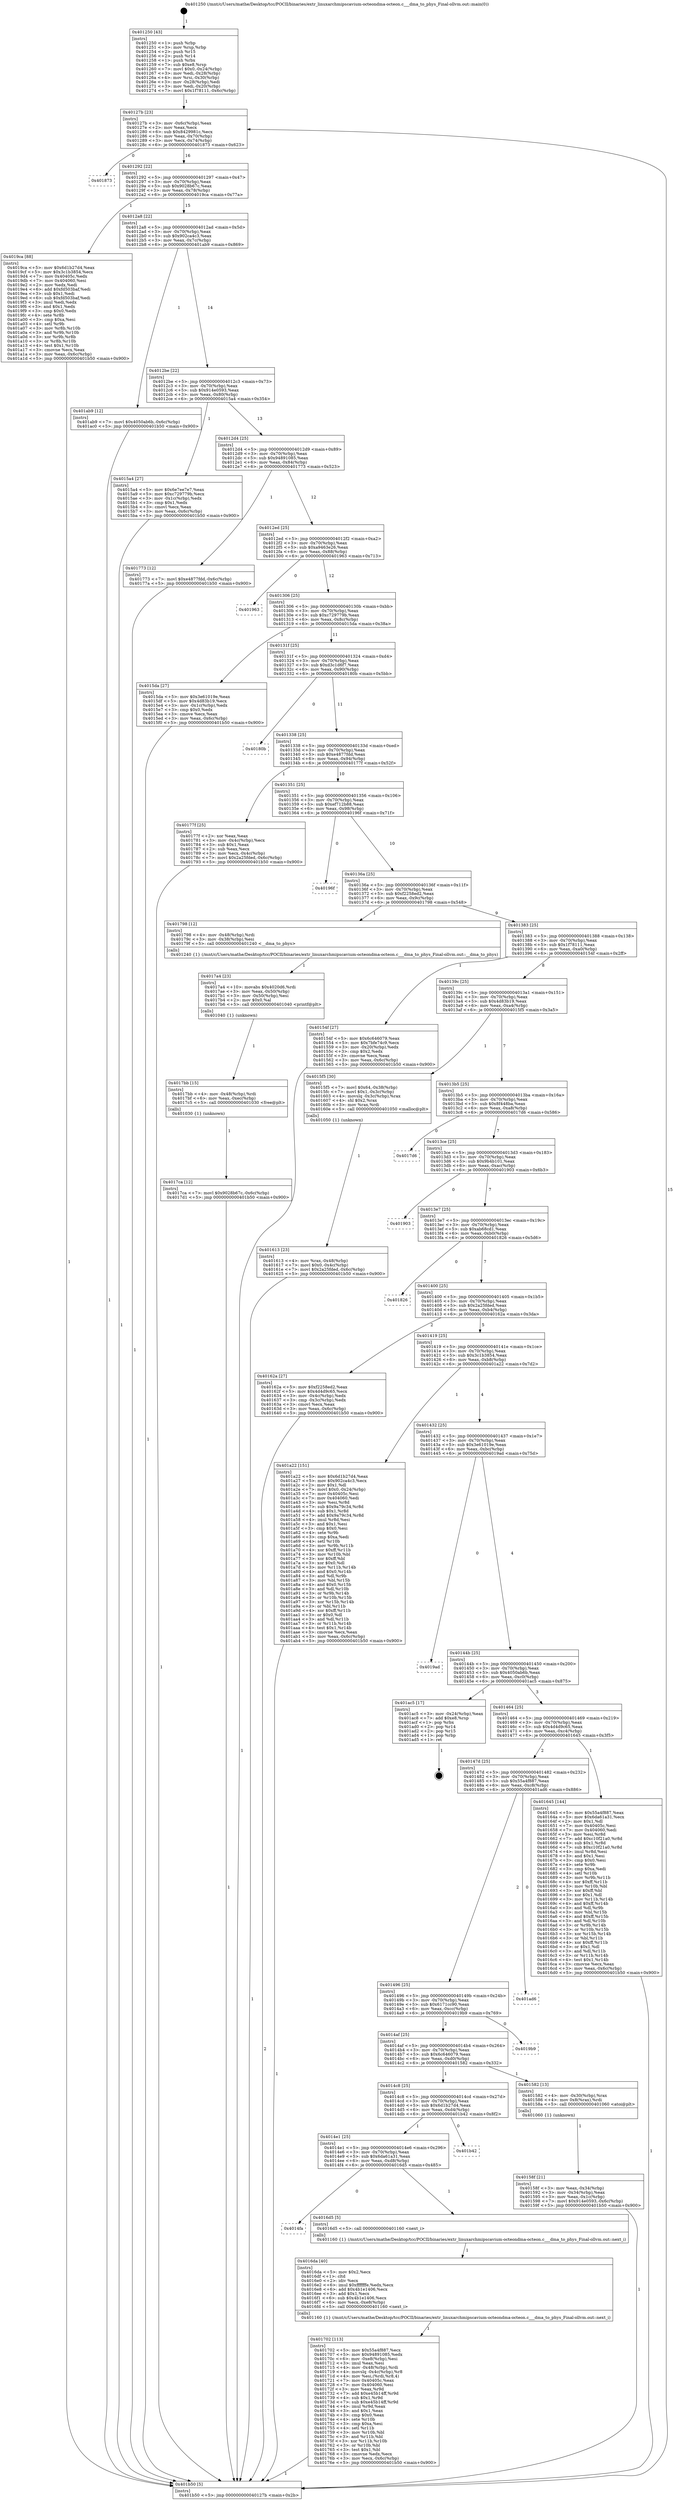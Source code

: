 digraph "0x401250" {
  label = "0x401250 (/mnt/c/Users/mathe/Desktop/tcc/POCII/binaries/extr_linuxarchmipscavium-octeondma-octeon.c___dma_to_phys_Final-ollvm.out::main(0))"
  labelloc = "t"
  node[shape=record]

  Entry [label="",width=0.3,height=0.3,shape=circle,fillcolor=black,style=filled]
  "0x40127b" [label="{
     0x40127b [23]\l
     | [instrs]\l
     &nbsp;&nbsp;0x40127b \<+3\>: mov -0x6c(%rbp),%eax\l
     &nbsp;&nbsp;0x40127e \<+2\>: mov %eax,%ecx\l
     &nbsp;&nbsp;0x401280 \<+6\>: sub $0x8429981c,%ecx\l
     &nbsp;&nbsp;0x401286 \<+3\>: mov %eax,-0x70(%rbp)\l
     &nbsp;&nbsp;0x401289 \<+3\>: mov %ecx,-0x74(%rbp)\l
     &nbsp;&nbsp;0x40128c \<+6\>: je 0000000000401873 \<main+0x623\>\l
  }"]
  "0x401873" [label="{
     0x401873\l
  }", style=dashed]
  "0x401292" [label="{
     0x401292 [22]\l
     | [instrs]\l
     &nbsp;&nbsp;0x401292 \<+5\>: jmp 0000000000401297 \<main+0x47\>\l
     &nbsp;&nbsp;0x401297 \<+3\>: mov -0x70(%rbp),%eax\l
     &nbsp;&nbsp;0x40129a \<+5\>: sub $0x9028b67c,%eax\l
     &nbsp;&nbsp;0x40129f \<+3\>: mov %eax,-0x78(%rbp)\l
     &nbsp;&nbsp;0x4012a2 \<+6\>: je 00000000004019ca \<main+0x77a\>\l
  }"]
  Exit [label="",width=0.3,height=0.3,shape=circle,fillcolor=black,style=filled,peripheries=2]
  "0x4019ca" [label="{
     0x4019ca [88]\l
     | [instrs]\l
     &nbsp;&nbsp;0x4019ca \<+5\>: mov $0x6d1b27d4,%eax\l
     &nbsp;&nbsp;0x4019cf \<+5\>: mov $0x3c1b3854,%ecx\l
     &nbsp;&nbsp;0x4019d4 \<+7\>: mov 0x40405c,%edx\l
     &nbsp;&nbsp;0x4019db \<+7\>: mov 0x404060,%esi\l
     &nbsp;&nbsp;0x4019e2 \<+2\>: mov %edx,%edi\l
     &nbsp;&nbsp;0x4019e4 \<+6\>: add $0xfd503baf,%edi\l
     &nbsp;&nbsp;0x4019ea \<+3\>: sub $0x1,%edi\l
     &nbsp;&nbsp;0x4019ed \<+6\>: sub $0xfd503baf,%edi\l
     &nbsp;&nbsp;0x4019f3 \<+3\>: imul %edi,%edx\l
     &nbsp;&nbsp;0x4019f6 \<+3\>: and $0x1,%edx\l
     &nbsp;&nbsp;0x4019f9 \<+3\>: cmp $0x0,%edx\l
     &nbsp;&nbsp;0x4019fc \<+4\>: sete %r8b\l
     &nbsp;&nbsp;0x401a00 \<+3\>: cmp $0xa,%esi\l
     &nbsp;&nbsp;0x401a03 \<+4\>: setl %r9b\l
     &nbsp;&nbsp;0x401a07 \<+3\>: mov %r8b,%r10b\l
     &nbsp;&nbsp;0x401a0a \<+3\>: and %r9b,%r10b\l
     &nbsp;&nbsp;0x401a0d \<+3\>: xor %r9b,%r8b\l
     &nbsp;&nbsp;0x401a10 \<+3\>: or %r8b,%r10b\l
     &nbsp;&nbsp;0x401a13 \<+4\>: test $0x1,%r10b\l
     &nbsp;&nbsp;0x401a17 \<+3\>: cmovne %ecx,%eax\l
     &nbsp;&nbsp;0x401a1a \<+3\>: mov %eax,-0x6c(%rbp)\l
     &nbsp;&nbsp;0x401a1d \<+5\>: jmp 0000000000401b50 \<main+0x900\>\l
  }"]
  "0x4012a8" [label="{
     0x4012a8 [22]\l
     | [instrs]\l
     &nbsp;&nbsp;0x4012a8 \<+5\>: jmp 00000000004012ad \<main+0x5d\>\l
     &nbsp;&nbsp;0x4012ad \<+3\>: mov -0x70(%rbp),%eax\l
     &nbsp;&nbsp;0x4012b0 \<+5\>: sub $0x902ca4c3,%eax\l
     &nbsp;&nbsp;0x4012b5 \<+3\>: mov %eax,-0x7c(%rbp)\l
     &nbsp;&nbsp;0x4012b8 \<+6\>: je 0000000000401ab9 \<main+0x869\>\l
  }"]
  "0x4017ca" [label="{
     0x4017ca [12]\l
     | [instrs]\l
     &nbsp;&nbsp;0x4017ca \<+7\>: movl $0x9028b67c,-0x6c(%rbp)\l
     &nbsp;&nbsp;0x4017d1 \<+5\>: jmp 0000000000401b50 \<main+0x900\>\l
  }"]
  "0x401ab9" [label="{
     0x401ab9 [12]\l
     | [instrs]\l
     &nbsp;&nbsp;0x401ab9 \<+7\>: movl $0x4050ab6b,-0x6c(%rbp)\l
     &nbsp;&nbsp;0x401ac0 \<+5\>: jmp 0000000000401b50 \<main+0x900\>\l
  }"]
  "0x4012be" [label="{
     0x4012be [22]\l
     | [instrs]\l
     &nbsp;&nbsp;0x4012be \<+5\>: jmp 00000000004012c3 \<main+0x73\>\l
     &nbsp;&nbsp;0x4012c3 \<+3\>: mov -0x70(%rbp),%eax\l
     &nbsp;&nbsp;0x4012c6 \<+5\>: sub $0x914e0593,%eax\l
     &nbsp;&nbsp;0x4012cb \<+3\>: mov %eax,-0x80(%rbp)\l
     &nbsp;&nbsp;0x4012ce \<+6\>: je 00000000004015a4 \<main+0x354\>\l
  }"]
  "0x4017bb" [label="{
     0x4017bb [15]\l
     | [instrs]\l
     &nbsp;&nbsp;0x4017bb \<+4\>: mov -0x48(%rbp),%rdi\l
     &nbsp;&nbsp;0x4017bf \<+6\>: mov %eax,-0xec(%rbp)\l
     &nbsp;&nbsp;0x4017c5 \<+5\>: call 0000000000401030 \<free@plt\>\l
     | [calls]\l
     &nbsp;&nbsp;0x401030 \{1\} (unknown)\l
  }"]
  "0x4015a4" [label="{
     0x4015a4 [27]\l
     | [instrs]\l
     &nbsp;&nbsp;0x4015a4 \<+5\>: mov $0x6e7ee7e7,%eax\l
     &nbsp;&nbsp;0x4015a9 \<+5\>: mov $0xc729779b,%ecx\l
     &nbsp;&nbsp;0x4015ae \<+3\>: mov -0x1c(%rbp),%edx\l
     &nbsp;&nbsp;0x4015b1 \<+3\>: cmp $0x1,%edx\l
     &nbsp;&nbsp;0x4015b4 \<+3\>: cmovl %ecx,%eax\l
     &nbsp;&nbsp;0x4015b7 \<+3\>: mov %eax,-0x6c(%rbp)\l
     &nbsp;&nbsp;0x4015ba \<+5\>: jmp 0000000000401b50 \<main+0x900\>\l
  }"]
  "0x4012d4" [label="{
     0x4012d4 [25]\l
     | [instrs]\l
     &nbsp;&nbsp;0x4012d4 \<+5\>: jmp 00000000004012d9 \<main+0x89\>\l
     &nbsp;&nbsp;0x4012d9 \<+3\>: mov -0x70(%rbp),%eax\l
     &nbsp;&nbsp;0x4012dc \<+5\>: sub $0x94891085,%eax\l
     &nbsp;&nbsp;0x4012e1 \<+6\>: mov %eax,-0x84(%rbp)\l
     &nbsp;&nbsp;0x4012e7 \<+6\>: je 0000000000401773 \<main+0x523\>\l
  }"]
  "0x4017a4" [label="{
     0x4017a4 [23]\l
     | [instrs]\l
     &nbsp;&nbsp;0x4017a4 \<+10\>: movabs $0x4020d6,%rdi\l
     &nbsp;&nbsp;0x4017ae \<+3\>: mov %eax,-0x50(%rbp)\l
     &nbsp;&nbsp;0x4017b1 \<+3\>: mov -0x50(%rbp),%esi\l
     &nbsp;&nbsp;0x4017b4 \<+2\>: mov $0x0,%al\l
     &nbsp;&nbsp;0x4017b6 \<+5\>: call 0000000000401040 \<printf@plt\>\l
     | [calls]\l
     &nbsp;&nbsp;0x401040 \{1\} (unknown)\l
  }"]
  "0x401773" [label="{
     0x401773 [12]\l
     | [instrs]\l
     &nbsp;&nbsp;0x401773 \<+7\>: movl $0xe4877fdd,-0x6c(%rbp)\l
     &nbsp;&nbsp;0x40177a \<+5\>: jmp 0000000000401b50 \<main+0x900\>\l
  }"]
  "0x4012ed" [label="{
     0x4012ed [25]\l
     | [instrs]\l
     &nbsp;&nbsp;0x4012ed \<+5\>: jmp 00000000004012f2 \<main+0xa2\>\l
     &nbsp;&nbsp;0x4012f2 \<+3\>: mov -0x70(%rbp),%eax\l
     &nbsp;&nbsp;0x4012f5 \<+5\>: sub $0xa9463e26,%eax\l
     &nbsp;&nbsp;0x4012fa \<+6\>: mov %eax,-0x88(%rbp)\l
     &nbsp;&nbsp;0x401300 \<+6\>: je 0000000000401963 \<main+0x713\>\l
  }"]
  "0x401702" [label="{
     0x401702 [113]\l
     | [instrs]\l
     &nbsp;&nbsp;0x401702 \<+5\>: mov $0x55a4f887,%ecx\l
     &nbsp;&nbsp;0x401707 \<+5\>: mov $0x94891085,%edx\l
     &nbsp;&nbsp;0x40170c \<+6\>: mov -0xe8(%rbp),%esi\l
     &nbsp;&nbsp;0x401712 \<+3\>: imul %eax,%esi\l
     &nbsp;&nbsp;0x401715 \<+4\>: mov -0x48(%rbp),%rdi\l
     &nbsp;&nbsp;0x401719 \<+4\>: movslq -0x4c(%rbp),%r8\l
     &nbsp;&nbsp;0x40171d \<+4\>: mov %esi,(%rdi,%r8,4)\l
     &nbsp;&nbsp;0x401721 \<+7\>: mov 0x40405c,%eax\l
     &nbsp;&nbsp;0x401728 \<+7\>: mov 0x404060,%esi\l
     &nbsp;&nbsp;0x40172f \<+3\>: mov %eax,%r9d\l
     &nbsp;&nbsp;0x401732 \<+7\>: add $0xe45b14ff,%r9d\l
     &nbsp;&nbsp;0x401739 \<+4\>: sub $0x1,%r9d\l
     &nbsp;&nbsp;0x40173d \<+7\>: sub $0xe45b14ff,%r9d\l
     &nbsp;&nbsp;0x401744 \<+4\>: imul %r9d,%eax\l
     &nbsp;&nbsp;0x401748 \<+3\>: and $0x1,%eax\l
     &nbsp;&nbsp;0x40174b \<+3\>: cmp $0x0,%eax\l
     &nbsp;&nbsp;0x40174e \<+4\>: sete %r10b\l
     &nbsp;&nbsp;0x401752 \<+3\>: cmp $0xa,%esi\l
     &nbsp;&nbsp;0x401755 \<+4\>: setl %r11b\l
     &nbsp;&nbsp;0x401759 \<+3\>: mov %r10b,%bl\l
     &nbsp;&nbsp;0x40175c \<+3\>: and %r11b,%bl\l
     &nbsp;&nbsp;0x40175f \<+3\>: xor %r11b,%r10b\l
     &nbsp;&nbsp;0x401762 \<+3\>: or %r10b,%bl\l
     &nbsp;&nbsp;0x401765 \<+3\>: test $0x1,%bl\l
     &nbsp;&nbsp;0x401768 \<+3\>: cmovne %edx,%ecx\l
     &nbsp;&nbsp;0x40176b \<+3\>: mov %ecx,-0x6c(%rbp)\l
     &nbsp;&nbsp;0x40176e \<+5\>: jmp 0000000000401b50 \<main+0x900\>\l
  }"]
  "0x401963" [label="{
     0x401963\l
  }", style=dashed]
  "0x401306" [label="{
     0x401306 [25]\l
     | [instrs]\l
     &nbsp;&nbsp;0x401306 \<+5\>: jmp 000000000040130b \<main+0xbb\>\l
     &nbsp;&nbsp;0x40130b \<+3\>: mov -0x70(%rbp),%eax\l
     &nbsp;&nbsp;0x40130e \<+5\>: sub $0xc729779b,%eax\l
     &nbsp;&nbsp;0x401313 \<+6\>: mov %eax,-0x8c(%rbp)\l
     &nbsp;&nbsp;0x401319 \<+6\>: je 00000000004015da \<main+0x38a\>\l
  }"]
  "0x4016da" [label="{
     0x4016da [40]\l
     | [instrs]\l
     &nbsp;&nbsp;0x4016da \<+5\>: mov $0x2,%ecx\l
     &nbsp;&nbsp;0x4016df \<+1\>: cltd\l
     &nbsp;&nbsp;0x4016e0 \<+2\>: idiv %ecx\l
     &nbsp;&nbsp;0x4016e2 \<+6\>: imul $0xfffffffe,%edx,%ecx\l
     &nbsp;&nbsp;0x4016e8 \<+6\>: add $0x4b1e1406,%ecx\l
     &nbsp;&nbsp;0x4016ee \<+3\>: add $0x1,%ecx\l
     &nbsp;&nbsp;0x4016f1 \<+6\>: sub $0x4b1e1406,%ecx\l
     &nbsp;&nbsp;0x4016f7 \<+6\>: mov %ecx,-0xe8(%rbp)\l
     &nbsp;&nbsp;0x4016fd \<+5\>: call 0000000000401160 \<next_i\>\l
     | [calls]\l
     &nbsp;&nbsp;0x401160 \{1\} (/mnt/c/Users/mathe/Desktop/tcc/POCII/binaries/extr_linuxarchmipscavium-octeondma-octeon.c___dma_to_phys_Final-ollvm.out::next_i)\l
  }"]
  "0x4015da" [label="{
     0x4015da [27]\l
     | [instrs]\l
     &nbsp;&nbsp;0x4015da \<+5\>: mov $0x3e61019e,%eax\l
     &nbsp;&nbsp;0x4015df \<+5\>: mov $0x4d83b19,%ecx\l
     &nbsp;&nbsp;0x4015e4 \<+3\>: mov -0x1c(%rbp),%edx\l
     &nbsp;&nbsp;0x4015e7 \<+3\>: cmp $0x0,%edx\l
     &nbsp;&nbsp;0x4015ea \<+3\>: cmove %ecx,%eax\l
     &nbsp;&nbsp;0x4015ed \<+3\>: mov %eax,-0x6c(%rbp)\l
     &nbsp;&nbsp;0x4015f0 \<+5\>: jmp 0000000000401b50 \<main+0x900\>\l
  }"]
  "0x40131f" [label="{
     0x40131f [25]\l
     | [instrs]\l
     &nbsp;&nbsp;0x40131f \<+5\>: jmp 0000000000401324 \<main+0xd4\>\l
     &nbsp;&nbsp;0x401324 \<+3\>: mov -0x70(%rbp),%eax\l
     &nbsp;&nbsp;0x401327 \<+5\>: sub $0xd3c1d6f7,%eax\l
     &nbsp;&nbsp;0x40132c \<+6\>: mov %eax,-0x90(%rbp)\l
     &nbsp;&nbsp;0x401332 \<+6\>: je 000000000040180b \<main+0x5bb\>\l
  }"]
  "0x4014fa" [label="{
     0x4014fa\l
  }", style=dashed]
  "0x40180b" [label="{
     0x40180b\l
  }", style=dashed]
  "0x401338" [label="{
     0x401338 [25]\l
     | [instrs]\l
     &nbsp;&nbsp;0x401338 \<+5\>: jmp 000000000040133d \<main+0xed\>\l
     &nbsp;&nbsp;0x40133d \<+3\>: mov -0x70(%rbp),%eax\l
     &nbsp;&nbsp;0x401340 \<+5\>: sub $0xe4877fdd,%eax\l
     &nbsp;&nbsp;0x401345 \<+6\>: mov %eax,-0x94(%rbp)\l
     &nbsp;&nbsp;0x40134b \<+6\>: je 000000000040177f \<main+0x52f\>\l
  }"]
  "0x4016d5" [label="{
     0x4016d5 [5]\l
     | [instrs]\l
     &nbsp;&nbsp;0x4016d5 \<+5\>: call 0000000000401160 \<next_i\>\l
     | [calls]\l
     &nbsp;&nbsp;0x401160 \{1\} (/mnt/c/Users/mathe/Desktop/tcc/POCII/binaries/extr_linuxarchmipscavium-octeondma-octeon.c___dma_to_phys_Final-ollvm.out::next_i)\l
  }"]
  "0x40177f" [label="{
     0x40177f [25]\l
     | [instrs]\l
     &nbsp;&nbsp;0x40177f \<+2\>: xor %eax,%eax\l
     &nbsp;&nbsp;0x401781 \<+3\>: mov -0x4c(%rbp),%ecx\l
     &nbsp;&nbsp;0x401784 \<+3\>: sub $0x1,%eax\l
     &nbsp;&nbsp;0x401787 \<+2\>: sub %eax,%ecx\l
     &nbsp;&nbsp;0x401789 \<+3\>: mov %ecx,-0x4c(%rbp)\l
     &nbsp;&nbsp;0x40178c \<+7\>: movl $0x2a25fded,-0x6c(%rbp)\l
     &nbsp;&nbsp;0x401793 \<+5\>: jmp 0000000000401b50 \<main+0x900\>\l
  }"]
  "0x401351" [label="{
     0x401351 [25]\l
     | [instrs]\l
     &nbsp;&nbsp;0x401351 \<+5\>: jmp 0000000000401356 \<main+0x106\>\l
     &nbsp;&nbsp;0x401356 \<+3\>: mov -0x70(%rbp),%eax\l
     &nbsp;&nbsp;0x401359 \<+5\>: sub $0xef712b88,%eax\l
     &nbsp;&nbsp;0x40135e \<+6\>: mov %eax,-0x98(%rbp)\l
     &nbsp;&nbsp;0x401364 \<+6\>: je 000000000040196f \<main+0x71f\>\l
  }"]
  "0x4014e1" [label="{
     0x4014e1 [25]\l
     | [instrs]\l
     &nbsp;&nbsp;0x4014e1 \<+5\>: jmp 00000000004014e6 \<main+0x296\>\l
     &nbsp;&nbsp;0x4014e6 \<+3\>: mov -0x70(%rbp),%eax\l
     &nbsp;&nbsp;0x4014e9 \<+5\>: sub $0x6da61a31,%eax\l
     &nbsp;&nbsp;0x4014ee \<+6\>: mov %eax,-0xd8(%rbp)\l
     &nbsp;&nbsp;0x4014f4 \<+6\>: je 00000000004016d5 \<main+0x485\>\l
  }"]
  "0x40196f" [label="{
     0x40196f\l
  }", style=dashed]
  "0x40136a" [label="{
     0x40136a [25]\l
     | [instrs]\l
     &nbsp;&nbsp;0x40136a \<+5\>: jmp 000000000040136f \<main+0x11f\>\l
     &nbsp;&nbsp;0x40136f \<+3\>: mov -0x70(%rbp),%eax\l
     &nbsp;&nbsp;0x401372 \<+5\>: sub $0xf2258ed2,%eax\l
     &nbsp;&nbsp;0x401377 \<+6\>: mov %eax,-0x9c(%rbp)\l
     &nbsp;&nbsp;0x40137d \<+6\>: je 0000000000401798 \<main+0x548\>\l
  }"]
  "0x401b42" [label="{
     0x401b42\l
  }", style=dashed]
  "0x401798" [label="{
     0x401798 [12]\l
     | [instrs]\l
     &nbsp;&nbsp;0x401798 \<+4\>: mov -0x48(%rbp),%rdi\l
     &nbsp;&nbsp;0x40179c \<+3\>: mov -0x38(%rbp),%esi\l
     &nbsp;&nbsp;0x40179f \<+5\>: call 0000000000401240 \<__dma_to_phys\>\l
     | [calls]\l
     &nbsp;&nbsp;0x401240 \{1\} (/mnt/c/Users/mathe/Desktop/tcc/POCII/binaries/extr_linuxarchmipscavium-octeondma-octeon.c___dma_to_phys_Final-ollvm.out::__dma_to_phys)\l
  }"]
  "0x401383" [label="{
     0x401383 [25]\l
     | [instrs]\l
     &nbsp;&nbsp;0x401383 \<+5\>: jmp 0000000000401388 \<main+0x138\>\l
     &nbsp;&nbsp;0x401388 \<+3\>: mov -0x70(%rbp),%eax\l
     &nbsp;&nbsp;0x40138b \<+5\>: sub $0x1f78111,%eax\l
     &nbsp;&nbsp;0x401390 \<+6\>: mov %eax,-0xa0(%rbp)\l
     &nbsp;&nbsp;0x401396 \<+6\>: je 000000000040154f \<main+0x2ff\>\l
  }"]
  "0x401613" [label="{
     0x401613 [23]\l
     | [instrs]\l
     &nbsp;&nbsp;0x401613 \<+4\>: mov %rax,-0x48(%rbp)\l
     &nbsp;&nbsp;0x401617 \<+7\>: movl $0x0,-0x4c(%rbp)\l
     &nbsp;&nbsp;0x40161e \<+7\>: movl $0x2a25fded,-0x6c(%rbp)\l
     &nbsp;&nbsp;0x401625 \<+5\>: jmp 0000000000401b50 \<main+0x900\>\l
  }"]
  "0x40154f" [label="{
     0x40154f [27]\l
     | [instrs]\l
     &nbsp;&nbsp;0x40154f \<+5\>: mov $0x6c646079,%eax\l
     &nbsp;&nbsp;0x401554 \<+5\>: mov $0x7bfe74c9,%ecx\l
     &nbsp;&nbsp;0x401559 \<+3\>: mov -0x20(%rbp),%edx\l
     &nbsp;&nbsp;0x40155c \<+3\>: cmp $0x2,%edx\l
     &nbsp;&nbsp;0x40155f \<+3\>: cmovne %ecx,%eax\l
     &nbsp;&nbsp;0x401562 \<+3\>: mov %eax,-0x6c(%rbp)\l
     &nbsp;&nbsp;0x401565 \<+5\>: jmp 0000000000401b50 \<main+0x900\>\l
  }"]
  "0x40139c" [label="{
     0x40139c [25]\l
     | [instrs]\l
     &nbsp;&nbsp;0x40139c \<+5\>: jmp 00000000004013a1 \<main+0x151\>\l
     &nbsp;&nbsp;0x4013a1 \<+3\>: mov -0x70(%rbp),%eax\l
     &nbsp;&nbsp;0x4013a4 \<+5\>: sub $0x4d83b19,%eax\l
     &nbsp;&nbsp;0x4013a9 \<+6\>: mov %eax,-0xa4(%rbp)\l
     &nbsp;&nbsp;0x4013af \<+6\>: je 00000000004015f5 \<main+0x3a5\>\l
  }"]
  "0x401b50" [label="{
     0x401b50 [5]\l
     | [instrs]\l
     &nbsp;&nbsp;0x401b50 \<+5\>: jmp 000000000040127b \<main+0x2b\>\l
  }"]
  "0x401250" [label="{
     0x401250 [43]\l
     | [instrs]\l
     &nbsp;&nbsp;0x401250 \<+1\>: push %rbp\l
     &nbsp;&nbsp;0x401251 \<+3\>: mov %rsp,%rbp\l
     &nbsp;&nbsp;0x401254 \<+2\>: push %r15\l
     &nbsp;&nbsp;0x401256 \<+2\>: push %r14\l
     &nbsp;&nbsp;0x401258 \<+1\>: push %rbx\l
     &nbsp;&nbsp;0x401259 \<+7\>: sub $0xe8,%rsp\l
     &nbsp;&nbsp;0x401260 \<+7\>: movl $0x0,-0x24(%rbp)\l
     &nbsp;&nbsp;0x401267 \<+3\>: mov %edi,-0x28(%rbp)\l
     &nbsp;&nbsp;0x40126a \<+4\>: mov %rsi,-0x30(%rbp)\l
     &nbsp;&nbsp;0x40126e \<+3\>: mov -0x28(%rbp),%edi\l
     &nbsp;&nbsp;0x401271 \<+3\>: mov %edi,-0x20(%rbp)\l
     &nbsp;&nbsp;0x401274 \<+7\>: movl $0x1f78111,-0x6c(%rbp)\l
  }"]
  "0x40158f" [label="{
     0x40158f [21]\l
     | [instrs]\l
     &nbsp;&nbsp;0x40158f \<+3\>: mov %eax,-0x34(%rbp)\l
     &nbsp;&nbsp;0x401592 \<+3\>: mov -0x34(%rbp),%eax\l
     &nbsp;&nbsp;0x401595 \<+3\>: mov %eax,-0x1c(%rbp)\l
     &nbsp;&nbsp;0x401598 \<+7\>: movl $0x914e0593,-0x6c(%rbp)\l
     &nbsp;&nbsp;0x40159f \<+5\>: jmp 0000000000401b50 \<main+0x900\>\l
  }"]
  "0x4015f5" [label="{
     0x4015f5 [30]\l
     | [instrs]\l
     &nbsp;&nbsp;0x4015f5 \<+7\>: movl $0x64,-0x38(%rbp)\l
     &nbsp;&nbsp;0x4015fc \<+7\>: movl $0x1,-0x3c(%rbp)\l
     &nbsp;&nbsp;0x401603 \<+4\>: movslq -0x3c(%rbp),%rax\l
     &nbsp;&nbsp;0x401607 \<+4\>: shl $0x2,%rax\l
     &nbsp;&nbsp;0x40160b \<+3\>: mov %rax,%rdi\l
     &nbsp;&nbsp;0x40160e \<+5\>: call 0000000000401050 \<malloc@plt\>\l
     | [calls]\l
     &nbsp;&nbsp;0x401050 \{1\} (unknown)\l
  }"]
  "0x4013b5" [label="{
     0x4013b5 [25]\l
     | [instrs]\l
     &nbsp;&nbsp;0x4013b5 \<+5\>: jmp 00000000004013ba \<main+0x16a\>\l
     &nbsp;&nbsp;0x4013ba \<+3\>: mov -0x70(%rbp),%eax\l
     &nbsp;&nbsp;0x4013bd \<+5\>: sub $0x8f448ba,%eax\l
     &nbsp;&nbsp;0x4013c2 \<+6\>: mov %eax,-0xa8(%rbp)\l
     &nbsp;&nbsp;0x4013c8 \<+6\>: je 00000000004017d6 \<main+0x586\>\l
  }"]
  "0x4014c8" [label="{
     0x4014c8 [25]\l
     | [instrs]\l
     &nbsp;&nbsp;0x4014c8 \<+5\>: jmp 00000000004014cd \<main+0x27d\>\l
     &nbsp;&nbsp;0x4014cd \<+3\>: mov -0x70(%rbp),%eax\l
     &nbsp;&nbsp;0x4014d0 \<+5\>: sub $0x6d1b27d4,%eax\l
     &nbsp;&nbsp;0x4014d5 \<+6\>: mov %eax,-0xd4(%rbp)\l
     &nbsp;&nbsp;0x4014db \<+6\>: je 0000000000401b42 \<main+0x8f2\>\l
  }"]
  "0x4017d6" [label="{
     0x4017d6\l
  }", style=dashed]
  "0x4013ce" [label="{
     0x4013ce [25]\l
     | [instrs]\l
     &nbsp;&nbsp;0x4013ce \<+5\>: jmp 00000000004013d3 \<main+0x183\>\l
     &nbsp;&nbsp;0x4013d3 \<+3\>: mov -0x70(%rbp),%eax\l
     &nbsp;&nbsp;0x4013d6 \<+5\>: sub $0x9b4b101,%eax\l
     &nbsp;&nbsp;0x4013db \<+6\>: mov %eax,-0xac(%rbp)\l
     &nbsp;&nbsp;0x4013e1 \<+6\>: je 0000000000401903 \<main+0x6b3\>\l
  }"]
  "0x401582" [label="{
     0x401582 [13]\l
     | [instrs]\l
     &nbsp;&nbsp;0x401582 \<+4\>: mov -0x30(%rbp),%rax\l
     &nbsp;&nbsp;0x401586 \<+4\>: mov 0x8(%rax),%rdi\l
     &nbsp;&nbsp;0x40158a \<+5\>: call 0000000000401060 \<atoi@plt\>\l
     | [calls]\l
     &nbsp;&nbsp;0x401060 \{1\} (unknown)\l
  }"]
  "0x401903" [label="{
     0x401903\l
  }", style=dashed]
  "0x4013e7" [label="{
     0x4013e7 [25]\l
     | [instrs]\l
     &nbsp;&nbsp;0x4013e7 \<+5\>: jmp 00000000004013ec \<main+0x19c\>\l
     &nbsp;&nbsp;0x4013ec \<+3\>: mov -0x70(%rbp),%eax\l
     &nbsp;&nbsp;0x4013ef \<+5\>: sub $0xab68cd1,%eax\l
     &nbsp;&nbsp;0x4013f4 \<+6\>: mov %eax,-0xb0(%rbp)\l
     &nbsp;&nbsp;0x4013fa \<+6\>: je 0000000000401826 \<main+0x5d6\>\l
  }"]
  "0x4014af" [label="{
     0x4014af [25]\l
     | [instrs]\l
     &nbsp;&nbsp;0x4014af \<+5\>: jmp 00000000004014b4 \<main+0x264\>\l
     &nbsp;&nbsp;0x4014b4 \<+3\>: mov -0x70(%rbp),%eax\l
     &nbsp;&nbsp;0x4014b7 \<+5\>: sub $0x6c646079,%eax\l
     &nbsp;&nbsp;0x4014bc \<+6\>: mov %eax,-0xd0(%rbp)\l
     &nbsp;&nbsp;0x4014c2 \<+6\>: je 0000000000401582 \<main+0x332\>\l
  }"]
  "0x401826" [label="{
     0x401826\l
  }", style=dashed]
  "0x401400" [label="{
     0x401400 [25]\l
     | [instrs]\l
     &nbsp;&nbsp;0x401400 \<+5\>: jmp 0000000000401405 \<main+0x1b5\>\l
     &nbsp;&nbsp;0x401405 \<+3\>: mov -0x70(%rbp),%eax\l
     &nbsp;&nbsp;0x401408 \<+5\>: sub $0x2a25fded,%eax\l
     &nbsp;&nbsp;0x40140d \<+6\>: mov %eax,-0xb4(%rbp)\l
     &nbsp;&nbsp;0x401413 \<+6\>: je 000000000040162a \<main+0x3da\>\l
  }"]
  "0x4019b9" [label="{
     0x4019b9\l
  }", style=dashed]
  "0x40162a" [label="{
     0x40162a [27]\l
     | [instrs]\l
     &nbsp;&nbsp;0x40162a \<+5\>: mov $0xf2258ed2,%eax\l
     &nbsp;&nbsp;0x40162f \<+5\>: mov $0x4d4d9c65,%ecx\l
     &nbsp;&nbsp;0x401634 \<+3\>: mov -0x4c(%rbp),%edx\l
     &nbsp;&nbsp;0x401637 \<+3\>: cmp -0x3c(%rbp),%edx\l
     &nbsp;&nbsp;0x40163a \<+3\>: cmovl %ecx,%eax\l
     &nbsp;&nbsp;0x40163d \<+3\>: mov %eax,-0x6c(%rbp)\l
     &nbsp;&nbsp;0x401640 \<+5\>: jmp 0000000000401b50 \<main+0x900\>\l
  }"]
  "0x401419" [label="{
     0x401419 [25]\l
     | [instrs]\l
     &nbsp;&nbsp;0x401419 \<+5\>: jmp 000000000040141e \<main+0x1ce\>\l
     &nbsp;&nbsp;0x40141e \<+3\>: mov -0x70(%rbp),%eax\l
     &nbsp;&nbsp;0x401421 \<+5\>: sub $0x3c1b3854,%eax\l
     &nbsp;&nbsp;0x401426 \<+6\>: mov %eax,-0xb8(%rbp)\l
     &nbsp;&nbsp;0x40142c \<+6\>: je 0000000000401a22 \<main+0x7d2\>\l
  }"]
  "0x401496" [label="{
     0x401496 [25]\l
     | [instrs]\l
     &nbsp;&nbsp;0x401496 \<+5\>: jmp 000000000040149b \<main+0x24b\>\l
     &nbsp;&nbsp;0x40149b \<+3\>: mov -0x70(%rbp),%eax\l
     &nbsp;&nbsp;0x40149e \<+5\>: sub $0x6171cc90,%eax\l
     &nbsp;&nbsp;0x4014a3 \<+6\>: mov %eax,-0xcc(%rbp)\l
     &nbsp;&nbsp;0x4014a9 \<+6\>: je 00000000004019b9 \<main+0x769\>\l
  }"]
  "0x401a22" [label="{
     0x401a22 [151]\l
     | [instrs]\l
     &nbsp;&nbsp;0x401a22 \<+5\>: mov $0x6d1b27d4,%eax\l
     &nbsp;&nbsp;0x401a27 \<+5\>: mov $0x902ca4c3,%ecx\l
     &nbsp;&nbsp;0x401a2c \<+2\>: mov $0x1,%dl\l
     &nbsp;&nbsp;0x401a2e \<+7\>: movl $0x0,-0x24(%rbp)\l
     &nbsp;&nbsp;0x401a35 \<+7\>: mov 0x40405c,%esi\l
     &nbsp;&nbsp;0x401a3c \<+7\>: mov 0x404060,%edi\l
     &nbsp;&nbsp;0x401a43 \<+3\>: mov %esi,%r8d\l
     &nbsp;&nbsp;0x401a46 \<+7\>: sub $0x9a79c34,%r8d\l
     &nbsp;&nbsp;0x401a4d \<+4\>: sub $0x1,%r8d\l
     &nbsp;&nbsp;0x401a51 \<+7\>: add $0x9a79c34,%r8d\l
     &nbsp;&nbsp;0x401a58 \<+4\>: imul %r8d,%esi\l
     &nbsp;&nbsp;0x401a5c \<+3\>: and $0x1,%esi\l
     &nbsp;&nbsp;0x401a5f \<+3\>: cmp $0x0,%esi\l
     &nbsp;&nbsp;0x401a62 \<+4\>: sete %r9b\l
     &nbsp;&nbsp;0x401a66 \<+3\>: cmp $0xa,%edi\l
     &nbsp;&nbsp;0x401a69 \<+4\>: setl %r10b\l
     &nbsp;&nbsp;0x401a6d \<+3\>: mov %r9b,%r11b\l
     &nbsp;&nbsp;0x401a70 \<+4\>: xor $0xff,%r11b\l
     &nbsp;&nbsp;0x401a74 \<+3\>: mov %r10b,%bl\l
     &nbsp;&nbsp;0x401a77 \<+3\>: xor $0xff,%bl\l
     &nbsp;&nbsp;0x401a7a \<+3\>: xor $0x0,%dl\l
     &nbsp;&nbsp;0x401a7d \<+3\>: mov %r11b,%r14b\l
     &nbsp;&nbsp;0x401a80 \<+4\>: and $0x0,%r14b\l
     &nbsp;&nbsp;0x401a84 \<+3\>: and %dl,%r9b\l
     &nbsp;&nbsp;0x401a87 \<+3\>: mov %bl,%r15b\l
     &nbsp;&nbsp;0x401a8a \<+4\>: and $0x0,%r15b\l
     &nbsp;&nbsp;0x401a8e \<+3\>: and %dl,%r10b\l
     &nbsp;&nbsp;0x401a91 \<+3\>: or %r9b,%r14b\l
     &nbsp;&nbsp;0x401a94 \<+3\>: or %r10b,%r15b\l
     &nbsp;&nbsp;0x401a97 \<+3\>: xor %r15b,%r14b\l
     &nbsp;&nbsp;0x401a9a \<+3\>: or %bl,%r11b\l
     &nbsp;&nbsp;0x401a9d \<+4\>: xor $0xff,%r11b\l
     &nbsp;&nbsp;0x401aa1 \<+3\>: or $0x0,%dl\l
     &nbsp;&nbsp;0x401aa4 \<+3\>: and %dl,%r11b\l
     &nbsp;&nbsp;0x401aa7 \<+3\>: or %r11b,%r14b\l
     &nbsp;&nbsp;0x401aaa \<+4\>: test $0x1,%r14b\l
     &nbsp;&nbsp;0x401aae \<+3\>: cmovne %ecx,%eax\l
     &nbsp;&nbsp;0x401ab1 \<+3\>: mov %eax,-0x6c(%rbp)\l
     &nbsp;&nbsp;0x401ab4 \<+5\>: jmp 0000000000401b50 \<main+0x900\>\l
  }"]
  "0x401432" [label="{
     0x401432 [25]\l
     | [instrs]\l
     &nbsp;&nbsp;0x401432 \<+5\>: jmp 0000000000401437 \<main+0x1e7\>\l
     &nbsp;&nbsp;0x401437 \<+3\>: mov -0x70(%rbp),%eax\l
     &nbsp;&nbsp;0x40143a \<+5\>: sub $0x3e61019e,%eax\l
     &nbsp;&nbsp;0x40143f \<+6\>: mov %eax,-0xbc(%rbp)\l
     &nbsp;&nbsp;0x401445 \<+6\>: je 00000000004019ad \<main+0x75d\>\l
  }"]
  "0x401ad6" [label="{
     0x401ad6\l
  }", style=dashed]
  "0x4019ad" [label="{
     0x4019ad\l
  }", style=dashed]
  "0x40144b" [label="{
     0x40144b [25]\l
     | [instrs]\l
     &nbsp;&nbsp;0x40144b \<+5\>: jmp 0000000000401450 \<main+0x200\>\l
     &nbsp;&nbsp;0x401450 \<+3\>: mov -0x70(%rbp),%eax\l
     &nbsp;&nbsp;0x401453 \<+5\>: sub $0x4050ab6b,%eax\l
     &nbsp;&nbsp;0x401458 \<+6\>: mov %eax,-0xc0(%rbp)\l
     &nbsp;&nbsp;0x40145e \<+6\>: je 0000000000401ac5 \<main+0x875\>\l
  }"]
  "0x40147d" [label="{
     0x40147d [25]\l
     | [instrs]\l
     &nbsp;&nbsp;0x40147d \<+5\>: jmp 0000000000401482 \<main+0x232\>\l
     &nbsp;&nbsp;0x401482 \<+3\>: mov -0x70(%rbp),%eax\l
     &nbsp;&nbsp;0x401485 \<+5\>: sub $0x55a4f887,%eax\l
     &nbsp;&nbsp;0x40148a \<+6\>: mov %eax,-0xc8(%rbp)\l
     &nbsp;&nbsp;0x401490 \<+6\>: je 0000000000401ad6 \<main+0x886\>\l
  }"]
  "0x401ac5" [label="{
     0x401ac5 [17]\l
     | [instrs]\l
     &nbsp;&nbsp;0x401ac5 \<+3\>: mov -0x24(%rbp),%eax\l
     &nbsp;&nbsp;0x401ac8 \<+7\>: add $0xe8,%rsp\l
     &nbsp;&nbsp;0x401acf \<+1\>: pop %rbx\l
     &nbsp;&nbsp;0x401ad0 \<+2\>: pop %r14\l
     &nbsp;&nbsp;0x401ad2 \<+2\>: pop %r15\l
     &nbsp;&nbsp;0x401ad4 \<+1\>: pop %rbp\l
     &nbsp;&nbsp;0x401ad5 \<+1\>: ret\l
  }"]
  "0x401464" [label="{
     0x401464 [25]\l
     | [instrs]\l
     &nbsp;&nbsp;0x401464 \<+5\>: jmp 0000000000401469 \<main+0x219\>\l
     &nbsp;&nbsp;0x401469 \<+3\>: mov -0x70(%rbp),%eax\l
     &nbsp;&nbsp;0x40146c \<+5\>: sub $0x4d4d9c65,%eax\l
     &nbsp;&nbsp;0x401471 \<+6\>: mov %eax,-0xc4(%rbp)\l
     &nbsp;&nbsp;0x401477 \<+6\>: je 0000000000401645 \<main+0x3f5\>\l
  }"]
  "0x401645" [label="{
     0x401645 [144]\l
     | [instrs]\l
     &nbsp;&nbsp;0x401645 \<+5\>: mov $0x55a4f887,%eax\l
     &nbsp;&nbsp;0x40164a \<+5\>: mov $0x6da61a31,%ecx\l
     &nbsp;&nbsp;0x40164f \<+2\>: mov $0x1,%dl\l
     &nbsp;&nbsp;0x401651 \<+7\>: mov 0x40405c,%esi\l
     &nbsp;&nbsp;0x401658 \<+7\>: mov 0x404060,%edi\l
     &nbsp;&nbsp;0x40165f \<+3\>: mov %esi,%r8d\l
     &nbsp;&nbsp;0x401662 \<+7\>: add $0xc10f21a0,%r8d\l
     &nbsp;&nbsp;0x401669 \<+4\>: sub $0x1,%r8d\l
     &nbsp;&nbsp;0x40166d \<+7\>: sub $0xc10f21a0,%r8d\l
     &nbsp;&nbsp;0x401674 \<+4\>: imul %r8d,%esi\l
     &nbsp;&nbsp;0x401678 \<+3\>: and $0x1,%esi\l
     &nbsp;&nbsp;0x40167b \<+3\>: cmp $0x0,%esi\l
     &nbsp;&nbsp;0x40167e \<+4\>: sete %r9b\l
     &nbsp;&nbsp;0x401682 \<+3\>: cmp $0xa,%edi\l
     &nbsp;&nbsp;0x401685 \<+4\>: setl %r10b\l
     &nbsp;&nbsp;0x401689 \<+3\>: mov %r9b,%r11b\l
     &nbsp;&nbsp;0x40168c \<+4\>: xor $0xff,%r11b\l
     &nbsp;&nbsp;0x401690 \<+3\>: mov %r10b,%bl\l
     &nbsp;&nbsp;0x401693 \<+3\>: xor $0xff,%bl\l
     &nbsp;&nbsp;0x401696 \<+3\>: xor $0x1,%dl\l
     &nbsp;&nbsp;0x401699 \<+3\>: mov %r11b,%r14b\l
     &nbsp;&nbsp;0x40169c \<+4\>: and $0xff,%r14b\l
     &nbsp;&nbsp;0x4016a0 \<+3\>: and %dl,%r9b\l
     &nbsp;&nbsp;0x4016a3 \<+3\>: mov %bl,%r15b\l
     &nbsp;&nbsp;0x4016a6 \<+4\>: and $0xff,%r15b\l
     &nbsp;&nbsp;0x4016aa \<+3\>: and %dl,%r10b\l
     &nbsp;&nbsp;0x4016ad \<+3\>: or %r9b,%r14b\l
     &nbsp;&nbsp;0x4016b0 \<+3\>: or %r10b,%r15b\l
     &nbsp;&nbsp;0x4016b3 \<+3\>: xor %r15b,%r14b\l
     &nbsp;&nbsp;0x4016b6 \<+3\>: or %bl,%r11b\l
     &nbsp;&nbsp;0x4016b9 \<+4\>: xor $0xff,%r11b\l
     &nbsp;&nbsp;0x4016bd \<+3\>: or $0x1,%dl\l
     &nbsp;&nbsp;0x4016c0 \<+3\>: and %dl,%r11b\l
     &nbsp;&nbsp;0x4016c3 \<+3\>: or %r11b,%r14b\l
     &nbsp;&nbsp;0x4016c6 \<+4\>: test $0x1,%r14b\l
     &nbsp;&nbsp;0x4016ca \<+3\>: cmovne %ecx,%eax\l
     &nbsp;&nbsp;0x4016cd \<+3\>: mov %eax,-0x6c(%rbp)\l
     &nbsp;&nbsp;0x4016d0 \<+5\>: jmp 0000000000401b50 \<main+0x900\>\l
  }"]
  Entry -> "0x401250" [label=" 1"]
  "0x40127b" -> "0x401873" [label=" 0"]
  "0x40127b" -> "0x401292" [label=" 16"]
  "0x401ac5" -> Exit [label=" 1"]
  "0x401292" -> "0x4019ca" [label=" 1"]
  "0x401292" -> "0x4012a8" [label=" 15"]
  "0x401ab9" -> "0x401b50" [label=" 1"]
  "0x4012a8" -> "0x401ab9" [label=" 1"]
  "0x4012a8" -> "0x4012be" [label=" 14"]
  "0x401a22" -> "0x401b50" [label=" 1"]
  "0x4012be" -> "0x4015a4" [label=" 1"]
  "0x4012be" -> "0x4012d4" [label=" 13"]
  "0x4019ca" -> "0x401b50" [label=" 1"]
  "0x4012d4" -> "0x401773" [label=" 1"]
  "0x4012d4" -> "0x4012ed" [label=" 12"]
  "0x4017ca" -> "0x401b50" [label=" 1"]
  "0x4012ed" -> "0x401963" [label=" 0"]
  "0x4012ed" -> "0x401306" [label=" 12"]
  "0x4017bb" -> "0x4017ca" [label=" 1"]
  "0x401306" -> "0x4015da" [label=" 1"]
  "0x401306" -> "0x40131f" [label=" 11"]
  "0x4017a4" -> "0x4017bb" [label=" 1"]
  "0x40131f" -> "0x40180b" [label=" 0"]
  "0x40131f" -> "0x401338" [label=" 11"]
  "0x401798" -> "0x4017a4" [label=" 1"]
  "0x401338" -> "0x40177f" [label=" 1"]
  "0x401338" -> "0x401351" [label=" 10"]
  "0x40177f" -> "0x401b50" [label=" 1"]
  "0x401351" -> "0x40196f" [label=" 0"]
  "0x401351" -> "0x40136a" [label=" 10"]
  "0x401702" -> "0x401b50" [label=" 1"]
  "0x40136a" -> "0x401798" [label=" 1"]
  "0x40136a" -> "0x401383" [label=" 9"]
  "0x4016da" -> "0x401702" [label=" 1"]
  "0x401383" -> "0x40154f" [label=" 1"]
  "0x401383" -> "0x40139c" [label=" 8"]
  "0x40154f" -> "0x401b50" [label=" 1"]
  "0x401250" -> "0x40127b" [label=" 1"]
  "0x401b50" -> "0x40127b" [label=" 15"]
  "0x4014e1" -> "0x4014fa" [label=" 0"]
  "0x40139c" -> "0x4015f5" [label=" 1"]
  "0x40139c" -> "0x4013b5" [label=" 7"]
  "0x4014e1" -> "0x4016d5" [label=" 1"]
  "0x4013b5" -> "0x4017d6" [label=" 0"]
  "0x4013b5" -> "0x4013ce" [label=" 7"]
  "0x401773" -> "0x401b50" [label=" 1"]
  "0x4013ce" -> "0x401903" [label=" 0"]
  "0x4013ce" -> "0x4013e7" [label=" 7"]
  "0x4014c8" -> "0x4014e1" [label=" 1"]
  "0x4013e7" -> "0x401826" [label=" 0"]
  "0x4013e7" -> "0x401400" [label=" 7"]
  "0x4016d5" -> "0x4016da" [label=" 1"]
  "0x401400" -> "0x40162a" [label=" 2"]
  "0x401400" -> "0x401419" [label=" 5"]
  "0x401645" -> "0x401b50" [label=" 1"]
  "0x401419" -> "0x401a22" [label=" 1"]
  "0x401419" -> "0x401432" [label=" 4"]
  "0x401613" -> "0x401b50" [label=" 1"]
  "0x401432" -> "0x4019ad" [label=" 0"]
  "0x401432" -> "0x40144b" [label=" 4"]
  "0x4015f5" -> "0x401613" [label=" 1"]
  "0x40144b" -> "0x401ac5" [label=" 1"]
  "0x40144b" -> "0x401464" [label=" 3"]
  "0x4015a4" -> "0x401b50" [label=" 1"]
  "0x401464" -> "0x401645" [label=" 1"]
  "0x401464" -> "0x40147d" [label=" 2"]
  "0x4015da" -> "0x401b50" [label=" 1"]
  "0x40147d" -> "0x401ad6" [label=" 0"]
  "0x40147d" -> "0x401496" [label=" 2"]
  "0x40162a" -> "0x401b50" [label=" 2"]
  "0x401496" -> "0x4019b9" [label=" 0"]
  "0x401496" -> "0x4014af" [label=" 2"]
  "0x4014c8" -> "0x401b42" [label=" 0"]
  "0x4014af" -> "0x401582" [label=" 1"]
  "0x4014af" -> "0x4014c8" [label=" 1"]
  "0x401582" -> "0x40158f" [label=" 1"]
  "0x40158f" -> "0x401b50" [label=" 1"]
}
